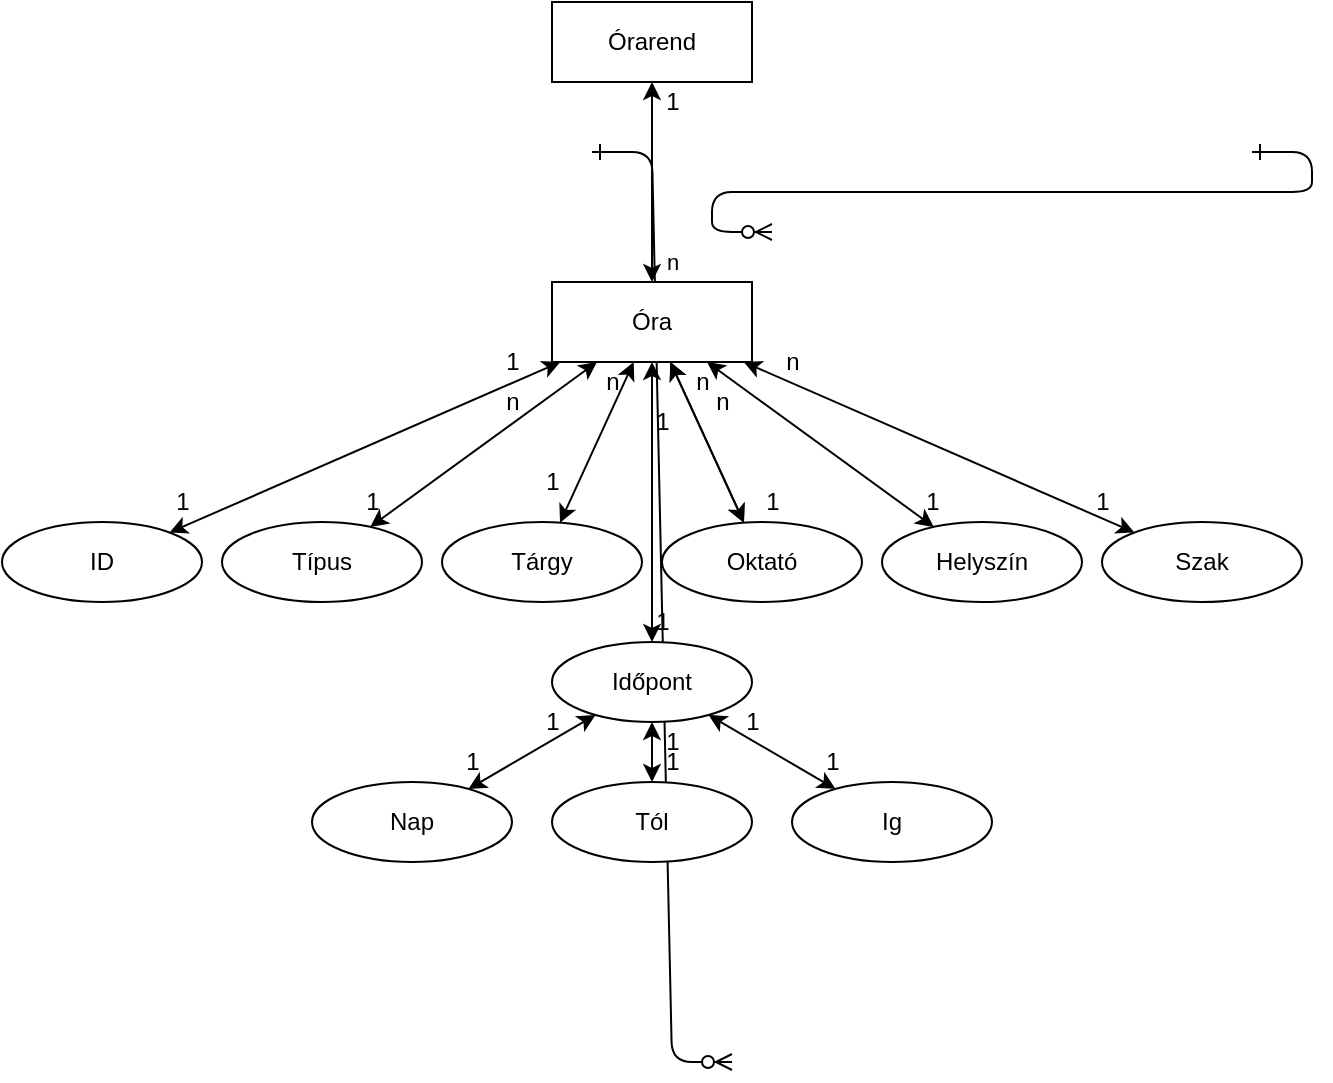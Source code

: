 <mxfile version="15.8.4" type="device"><diagram id="R2lEEEUBdFMjLlhIrx00" name="Page-1"><mxGraphModel dx="599" dy="381" grid="1" gridSize="10" guides="1" tooltips="1" connect="1" arrows="1" fold="1" page="1" pageScale="1" pageWidth="850" pageHeight="1100" math="0" shadow="0" extFonts="Permanent Marker^https://fonts.googleapis.com/css?family=Permanent+Marker"><root><mxCell id="0"/><mxCell id="1" parent="0"/><mxCell id="C-vyLk0tnHw3VtMMgP7b-1" value="" style="edgeStyle=entityRelationEdgeStyle;endArrow=ERzeroToMany;startArrow=ERone;endFill=1;startFill=0;" parent="1" target="C-vyLk0tnHw3VtMMgP7b-6" edge="1"><mxGeometry width="100" height="100" relative="1" as="geometry"><mxPoint x="370" y="165" as="sourcePoint"/><mxPoint x="440" y="620" as="targetPoint"/></mxGeometry></mxCell><mxCell id="C-vyLk0tnHw3VtMMgP7b-12" value="" style="edgeStyle=entityRelationEdgeStyle;endArrow=ERzeroToMany;startArrow=ERone;endFill=1;startFill=0;" parent="1" target="C-vyLk0tnHw3VtMMgP7b-17" edge="1"><mxGeometry width="100" height="100" relative="1" as="geometry"><mxPoint x="700" y="165" as="sourcePoint"/><mxPoint x="460" y="205" as="targetPoint"/></mxGeometry></mxCell><mxCell id="B6a6o1yymlS3HGzlSRWd-3" value="" style="rounded=0;orthogonalLoop=1;jettySize=auto;html=1;startArrow=classic;startFill=1;" edge="1" parent="1" source="B6a6o1yymlS3HGzlSRWd-1" target="B6a6o1yymlS3HGzlSRWd-2"><mxGeometry relative="1" as="geometry"/></mxCell><mxCell id="B6a6o1yymlS3HGzlSRWd-5" value="n" style="edgeLabel;html=1;align=center;verticalAlign=middle;resizable=0;points=[];" vertex="1" connectable="0" parent="B6a6o1yymlS3HGzlSRWd-3"><mxGeometry x="0.797" y="8" relative="1" as="geometry"><mxPoint x="2" as="offset"/></mxGeometry></mxCell><mxCell id="B6a6o1yymlS3HGzlSRWd-1" value="Órarend" style="whiteSpace=wrap;html=1;align=center;" vertex="1" parent="1"><mxGeometry x="350" y="90" width="100" height="40" as="geometry"/></mxCell><mxCell id="B6a6o1yymlS3HGzlSRWd-8" style="rounded=0;orthogonalLoop=1;jettySize=auto;html=1;startArrow=classic;startFill=1;" edge="1" parent="1" source="B6a6o1yymlS3HGzlSRWd-2" target="B6a6o1yymlS3HGzlSRWd-7"><mxGeometry relative="1" as="geometry"/></mxCell><mxCell id="B6a6o1yymlS3HGzlSRWd-21" value="" style="edgeStyle=none;rounded=0;orthogonalLoop=1;jettySize=auto;html=1;startArrow=classic;startFill=1;" edge="1" parent="1" source="B6a6o1yymlS3HGzlSRWd-2" target="B6a6o1yymlS3HGzlSRWd-14"><mxGeometry relative="1" as="geometry"/></mxCell><mxCell id="B6a6o1yymlS3HGzlSRWd-22" style="edgeStyle=none;rounded=0;orthogonalLoop=1;jettySize=auto;html=1;startArrow=classic;startFill=1;" edge="1" parent="1" source="B6a6o1yymlS3HGzlSRWd-2" target="B6a6o1yymlS3HGzlSRWd-23"><mxGeometry relative="1" as="geometry"><mxPoint x="400" y="410" as="targetPoint"/></mxGeometry></mxCell><mxCell id="B6a6o1yymlS3HGzlSRWd-2" value="Óra" style="whiteSpace=wrap;html=1;align=center;" vertex="1" parent="1"><mxGeometry x="350" y="230" width="100" height="40" as="geometry"/></mxCell><mxCell id="B6a6o1yymlS3HGzlSRWd-4" value="1" style="text;html=1;align=center;verticalAlign=middle;resizable=0;points=[];autosize=1;strokeColor=none;fillColor=none;" vertex="1" parent="1"><mxGeometry x="400" y="130" width="20" height="20" as="geometry"/></mxCell><mxCell id="B6a6o1yymlS3HGzlSRWd-7" value="ID" style="ellipse;whiteSpace=wrap;html=1;align=center;flipH=1;flipV=1;" vertex="1" parent="1"><mxGeometry x="75" y="350" width="100" height="40" as="geometry"/></mxCell><mxCell id="B6a6o1yymlS3HGzlSRWd-9" style="rounded=0;orthogonalLoop=1;jettySize=auto;html=1;startArrow=classic;startFill=1;" edge="1" parent="1" target="B6a6o1yymlS3HGzlSRWd-10" source="B6a6o1yymlS3HGzlSRWd-2"><mxGeometry relative="1" as="geometry"><mxPoint x="489.163" y="270" as="sourcePoint"/></mxGeometry></mxCell><mxCell id="B6a6o1yymlS3HGzlSRWd-10" value="Típus" style="ellipse;whiteSpace=wrap;html=1;align=center;flipH=1;flipV=1;" vertex="1" parent="1"><mxGeometry x="185" y="350" width="100" height="40" as="geometry"/></mxCell><mxCell id="B6a6o1yymlS3HGzlSRWd-11" style="rounded=0;orthogonalLoop=1;jettySize=auto;html=1;startArrow=classic;startFill=1;" edge="1" parent="1" target="B6a6o1yymlS3HGzlSRWd-12" source="B6a6o1yymlS3HGzlSRWd-2"><mxGeometry relative="1" as="geometry"><mxPoint x="598.333" y="270" as="sourcePoint"/></mxGeometry></mxCell><mxCell id="B6a6o1yymlS3HGzlSRWd-12" value="Tárgy" style="ellipse;whiteSpace=wrap;html=1;align=center;flipH=1;flipV=1;" vertex="1" parent="1"><mxGeometry x="295" y="350" width="100" height="40" as="geometry"/></mxCell><mxCell id="B6a6o1yymlS3HGzlSRWd-13" style="rounded=0;orthogonalLoop=1;jettySize=auto;html=1;startArrow=classic;startFill=1;" edge="1" parent="1" target="B6a6o1yymlS3HGzlSRWd-14" source="B6a6o1yymlS3HGzlSRWd-2"><mxGeometry relative="1" as="geometry"><mxPoint x="708.333" y="270" as="sourcePoint"/></mxGeometry></mxCell><mxCell id="B6a6o1yymlS3HGzlSRWd-14" value="Oktató" style="ellipse;whiteSpace=wrap;html=1;align=center;flipH=1;flipV=1;" vertex="1" parent="1"><mxGeometry x="405" y="350" width="100" height="40" as="geometry"/></mxCell><mxCell id="B6a6o1yymlS3HGzlSRWd-15" style="rounded=0;orthogonalLoop=1;jettySize=auto;html=1;startArrow=classic;startFill=1;" edge="1" parent="1" target="B6a6o1yymlS3HGzlSRWd-16" source="B6a6o1yymlS3HGzlSRWd-2"><mxGeometry relative="1" as="geometry"><mxPoint x="818.333" y="270" as="sourcePoint"/></mxGeometry></mxCell><mxCell id="B6a6o1yymlS3HGzlSRWd-16" value="Helyszín" style="ellipse;whiteSpace=wrap;html=1;align=center;flipH=1;flipV=1;" vertex="1" parent="1"><mxGeometry x="515" y="350" width="100" height="40" as="geometry"/></mxCell><mxCell id="B6a6o1yymlS3HGzlSRWd-19" style="rounded=0;orthogonalLoop=1;jettySize=auto;html=1;startArrow=classic;startFill=1;" edge="1" parent="1" target="B6a6o1yymlS3HGzlSRWd-20" source="B6a6o1yymlS3HGzlSRWd-2"><mxGeometry relative="1" as="geometry"><mxPoint x="788.333" y="270" as="sourcePoint"/></mxGeometry></mxCell><mxCell id="B6a6o1yymlS3HGzlSRWd-20" value="Szak" style="ellipse;whiteSpace=wrap;html=1;align=center;flipH=1;flipV=1;" vertex="1" parent="1"><mxGeometry x="625" y="350" width="100" height="40" as="geometry"/></mxCell><mxCell id="B6a6o1yymlS3HGzlSRWd-23" value="Időpont" style="ellipse;whiteSpace=wrap;html=1;align=center;flipH=1;flipV=1;" vertex="1" parent="1"><mxGeometry x="350" y="410" width="100" height="40" as="geometry"/></mxCell><mxCell id="B6a6o1yymlS3HGzlSRWd-25" style="edgeStyle=none;rounded=0;orthogonalLoop=1;jettySize=auto;html=1;startArrow=classic;startFill=1;" edge="1" parent="1" source="B6a6o1yymlS3HGzlSRWd-24" target="B6a6o1yymlS3HGzlSRWd-23"><mxGeometry relative="1" as="geometry"/></mxCell><mxCell id="B6a6o1yymlS3HGzlSRWd-24" value="Nap" style="ellipse;whiteSpace=wrap;html=1;align=center;flipH=1;flipV=1;" vertex="1" parent="1"><mxGeometry x="230" y="480" width="100" height="40" as="geometry"/></mxCell><mxCell id="B6a6o1yymlS3HGzlSRWd-29" style="edgeStyle=none;rounded=0;orthogonalLoop=1;jettySize=auto;html=1;startArrow=classic;startFill=1;" edge="1" parent="1" source="B6a6o1yymlS3HGzlSRWd-27" target="B6a6o1yymlS3HGzlSRWd-23"><mxGeometry relative="1" as="geometry"/></mxCell><mxCell id="B6a6o1yymlS3HGzlSRWd-27" value="Tól" style="ellipse;whiteSpace=wrap;html=1;align=center;flipH=1;flipV=1;" vertex="1" parent="1"><mxGeometry x="350" y="480" width="100" height="40" as="geometry"/></mxCell><mxCell id="B6a6o1yymlS3HGzlSRWd-30" style="edgeStyle=none;rounded=0;orthogonalLoop=1;jettySize=auto;html=1;startArrow=classic;startFill=1;" edge="1" parent="1" source="B6a6o1yymlS3HGzlSRWd-28" target="B6a6o1yymlS3HGzlSRWd-23"><mxGeometry relative="1" as="geometry"/></mxCell><mxCell id="B6a6o1yymlS3HGzlSRWd-28" value="Ig" style="ellipse;whiteSpace=wrap;html=1;align=center;flipH=1;flipV=1;" vertex="1" parent="1"><mxGeometry x="470" y="480" width="100" height="40" as="geometry"/></mxCell><mxCell id="B6a6o1yymlS3HGzlSRWd-31" value="1" style="text;html=1;align=center;verticalAlign=middle;resizable=0;points=[];autosize=1;strokeColor=none;fillColor=none;" vertex="1" parent="1"><mxGeometry x="440" y="440" width="20" height="20" as="geometry"/></mxCell><mxCell id="B6a6o1yymlS3HGzlSRWd-32" value="1" style="text;html=1;align=center;verticalAlign=middle;resizable=0;points=[];autosize=1;strokeColor=none;fillColor=none;" vertex="1" parent="1"><mxGeometry x="480" y="460" width="20" height="20" as="geometry"/></mxCell><mxCell id="B6a6o1yymlS3HGzlSRWd-33" value="1" style="text;html=1;align=center;verticalAlign=middle;resizable=0;points=[];autosize=1;strokeColor=none;fillColor=none;" vertex="1" parent="1"><mxGeometry x="400" y="460" width="20" height="20" as="geometry"/></mxCell><mxCell id="B6a6o1yymlS3HGzlSRWd-34" value="1" style="text;html=1;align=center;verticalAlign=middle;resizable=0;points=[];autosize=1;strokeColor=none;fillColor=none;" vertex="1" parent="1"><mxGeometry x="400" y="450" width="20" height="20" as="geometry"/></mxCell><mxCell id="B6a6o1yymlS3HGzlSRWd-35" value="1" style="text;html=1;align=center;verticalAlign=middle;resizable=0;points=[];autosize=1;strokeColor=none;fillColor=none;" vertex="1" parent="1"><mxGeometry x="300" y="460" width="20" height="20" as="geometry"/></mxCell><mxCell id="B6a6o1yymlS3HGzlSRWd-36" value="1" style="text;html=1;align=center;verticalAlign=middle;resizable=0;points=[];autosize=1;strokeColor=none;fillColor=none;" vertex="1" parent="1"><mxGeometry x="340" y="440" width="20" height="20" as="geometry"/></mxCell><mxCell id="B6a6o1yymlS3HGzlSRWd-37" value="n" style="text;html=1;align=center;verticalAlign=middle;resizable=0;points=[];autosize=1;strokeColor=none;fillColor=none;" vertex="1" parent="1"><mxGeometry x="460" y="260" width="20" height="20" as="geometry"/></mxCell><mxCell id="B6a6o1yymlS3HGzlSRWd-39" value="1" style="text;html=1;align=center;verticalAlign=middle;resizable=0;points=[];autosize=1;strokeColor=none;fillColor=none;" vertex="1" parent="1"><mxGeometry x="395" y="390" width="20" height="20" as="geometry"/></mxCell><mxCell id="B6a6o1yymlS3HGzlSRWd-40" value="1" style="text;html=1;align=center;verticalAlign=middle;resizable=0;points=[];autosize=1;strokeColor=none;fillColor=none;" vertex="1" parent="1"><mxGeometry x="395" y="290" width="20" height="20" as="geometry"/></mxCell><mxCell id="B6a6o1yymlS3HGzlSRWd-42" value="1" style="text;html=1;align=center;verticalAlign=middle;resizable=0;points=[];autosize=1;strokeColor=none;fillColor=none;" vertex="1" parent="1"><mxGeometry x="615" y="330" width="20" height="20" as="geometry"/></mxCell><mxCell id="B6a6o1yymlS3HGzlSRWd-43" value="1" style="text;html=1;align=center;verticalAlign=middle;resizable=0;points=[];autosize=1;strokeColor=none;fillColor=none;" vertex="1" parent="1"><mxGeometry x="530" y="330" width="20" height="20" as="geometry"/></mxCell><mxCell id="B6a6o1yymlS3HGzlSRWd-44" value="1" style="text;html=1;align=center;verticalAlign=middle;resizable=0;points=[];autosize=1;strokeColor=none;fillColor=none;" vertex="1" parent="1"><mxGeometry x="450" y="330" width="20" height="20" as="geometry"/></mxCell><mxCell id="B6a6o1yymlS3HGzlSRWd-46" value="1" style="text;html=1;align=center;verticalAlign=middle;resizable=0;points=[];autosize=1;strokeColor=none;fillColor=none;" vertex="1" parent="1"><mxGeometry x="340" y="320" width="20" height="20" as="geometry"/></mxCell><mxCell id="B6a6o1yymlS3HGzlSRWd-49" value="1" style="text;html=1;align=center;verticalAlign=middle;resizable=0;points=[];autosize=1;strokeColor=none;fillColor=none;" vertex="1" parent="1"><mxGeometry x="250" y="330" width="20" height="20" as="geometry"/></mxCell><mxCell id="B6a6o1yymlS3HGzlSRWd-50" value="n" style="text;html=1;align=center;verticalAlign=middle;resizable=0;points=[];autosize=1;strokeColor=none;fillColor=none;" vertex="1" parent="1"><mxGeometry x="320" y="280" width="20" height="20" as="geometry"/></mxCell><mxCell id="B6a6o1yymlS3HGzlSRWd-51" value="1" style="text;html=1;align=center;verticalAlign=middle;resizable=0;points=[];autosize=1;strokeColor=none;fillColor=none;" vertex="1" parent="1"><mxGeometry x="155" y="330" width="20" height="20" as="geometry"/></mxCell><mxCell id="B6a6o1yymlS3HGzlSRWd-52" value="1" style="text;html=1;align=center;verticalAlign=middle;resizable=0;points=[];autosize=1;strokeColor=none;fillColor=none;" vertex="1" parent="1"><mxGeometry x="320" y="260" width="20" height="20" as="geometry"/></mxCell><mxCell id="B6a6o1yymlS3HGzlSRWd-53" value="n" style="text;html=1;align=center;verticalAlign=middle;resizable=0;points=[];autosize=1;strokeColor=none;fillColor=none;" vertex="1" parent="1"><mxGeometry x="425" y="280" width="20" height="20" as="geometry"/></mxCell><mxCell id="B6a6o1yymlS3HGzlSRWd-54" value="n" style="text;html=1;align=center;verticalAlign=middle;resizable=0;points=[];autosize=1;strokeColor=none;fillColor=none;" vertex="1" parent="1"><mxGeometry x="415" y="270" width="20" height="20" as="geometry"/></mxCell><mxCell id="B6a6o1yymlS3HGzlSRWd-55" value="n" style="text;html=1;align=center;verticalAlign=middle;resizable=0;points=[];autosize=1;strokeColor=none;fillColor=none;" vertex="1" parent="1"><mxGeometry x="370" y="270" width="20" height="20" as="geometry"/></mxCell></root></mxGraphModel></diagram></mxfile>